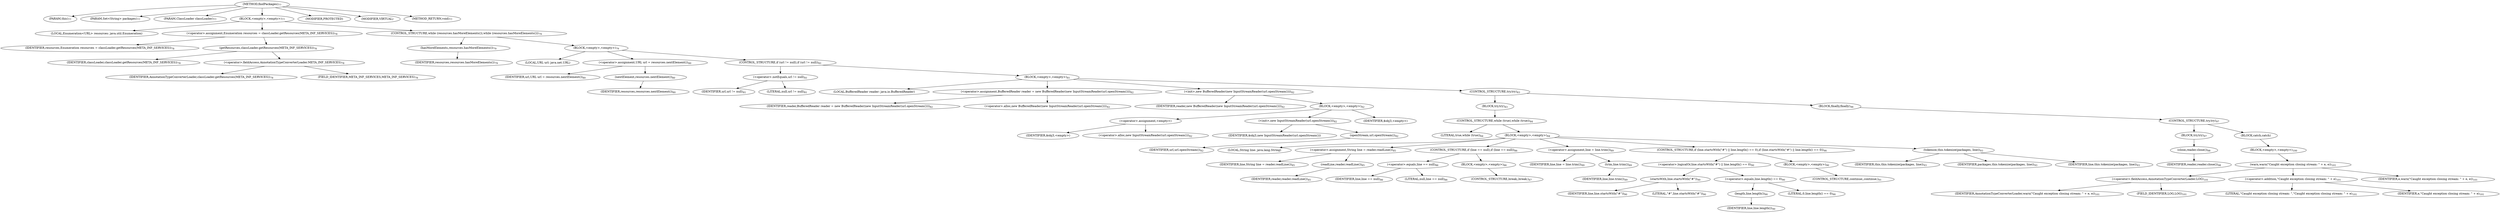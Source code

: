 digraph "findPackages" {  
"135" [label = <(METHOD,findPackages)<SUB>77</SUB>> ]
"15" [label = <(PARAM,this)<SUB>77</SUB>> ]
"136" [label = <(PARAM,Set&lt;String&gt; packages)<SUB>77</SUB>> ]
"137" [label = <(PARAM,ClassLoader classLoader)<SUB>77</SUB>> ]
"138" [label = <(BLOCK,&lt;empty&gt;,&lt;empty&gt;)<SUB>77</SUB>> ]
"139" [label = <(LOCAL,Enumeration&lt;URL&gt; resources: java.util.Enumeration)> ]
"140" [label = <(&lt;operator&gt;.assignment,Enumeration resources = classLoader.getResources(META_INF_SERVICES))<SUB>78</SUB>> ]
"141" [label = <(IDENTIFIER,resources,Enumeration resources = classLoader.getResources(META_INF_SERVICES))<SUB>78</SUB>> ]
"142" [label = <(getResources,classLoader.getResources(META_INF_SERVICES))<SUB>78</SUB>> ]
"143" [label = <(IDENTIFIER,classLoader,classLoader.getResources(META_INF_SERVICES))<SUB>78</SUB>> ]
"144" [label = <(&lt;operator&gt;.fieldAccess,AnnotationTypeConverterLoader.META_INF_SERVICES)<SUB>78</SUB>> ]
"145" [label = <(IDENTIFIER,AnnotationTypeConverterLoader,classLoader.getResources(META_INF_SERVICES))<SUB>78</SUB>> ]
"146" [label = <(FIELD_IDENTIFIER,META_INF_SERVICES,META_INF_SERVICES)<SUB>78</SUB>> ]
"147" [label = <(CONTROL_STRUCTURE,while (resources.hasMoreElements()),while (resources.hasMoreElements()))<SUB>79</SUB>> ]
"148" [label = <(hasMoreElements,resources.hasMoreElements())<SUB>79</SUB>> ]
"149" [label = <(IDENTIFIER,resources,resources.hasMoreElements())<SUB>79</SUB>> ]
"150" [label = <(BLOCK,&lt;empty&gt;,&lt;empty&gt;)<SUB>79</SUB>> ]
"151" [label = <(LOCAL,URL url: java.net.URL)> ]
"152" [label = <(&lt;operator&gt;.assignment,URL url = resources.nextElement())<SUB>80</SUB>> ]
"153" [label = <(IDENTIFIER,url,URL url = resources.nextElement())<SUB>80</SUB>> ]
"154" [label = <(nextElement,resources.nextElement())<SUB>80</SUB>> ]
"155" [label = <(IDENTIFIER,resources,resources.nextElement())<SUB>80</SUB>> ]
"156" [label = <(CONTROL_STRUCTURE,if (url != null),if (url != null))<SUB>81</SUB>> ]
"157" [label = <(&lt;operator&gt;.notEquals,url != null)<SUB>81</SUB>> ]
"158" [label = <(IDENTIFIER,url,url != null)<SUB>81</SUB>> ]
"159" [label = <(LITERAL,null,url != null)<SUB>81</SUB>> ]
"160" [label = <(BLOCK,&lt;empty&gt;,&lt;empty&gt;)<SUB>81</SUB>> ]
"13" [label = <(LOCAL,BufferedReader reader: java.io.BufferedReader)> ]
"161" [label = <(&lt;operator&gt;.assignment,BufferedReader reader = new BufferedReader(new InputStreamReader(url.openStream())))<SUB>82</SUB>> ]
"162" [label = <(IDENTIFIER,reader,BufferedReader reader = new BufferedReader(new InputStreamReader(url.openStream())))<SUB>82</SUB>> ]
"163" [label = <(&lt;operator&gt;.alloc,new BufferedReader(new InputStreamReader(url.openStream())))<SUB>82</SUB>> ]
"164" [label = <(&lt;init&gt;,new BufferedReader(new InputStreamReader(url.openStream())))<SUB>82</SUB>> ]
"12" [label = <(IDENTIFIER,reader,new BufferedReader(new InputStreamReader(url.openStream())))<SUB>82</SUB>> ]
"165" [label = <(BLOCK,&lt;empty&gt;,&lt;empty&gt;)<SUB>82</SUB>> ]
"166" [label = <(&lt;operator&gt;.assignment,&lt;empty&gt;)> ]
"167" [label = <(IDENTIFIER,$obj3,&lt;empty&gt;)> ]
"168" [label = <(&lt;operator&gt;.alloc,new InputStreamReader(url.openStream()))<SUB>82</SUB>> ]
"169" [label = <(&lt;init&gt;,new InputStreamReader(url.openStream()))<SUB>82</SUB>> ]
"170" [label = <(IDENTIFIER,$obj3,new InputStreamReader(url.openStream()))> ]
"171" [label = <(openStream,url.openStream())<SUB>82</SUB>> ]
"172" [label = <(IDENTIFIER,url,url.openStream())<SUB>82</SUB>> ]
"173" [label = <(IDENTIFIER,$obj3,&lt;empty&gt;)> ]
"174" [label = <(CONTROL_STRUCTURE,try,try)<SUB>83</SUB>> ]
"175" [label = <(BLOCK,try,try)<SUB>83</SUB>> ]
"176" [label = <(CONTROL_STRUCTURE,while (true),while (true))<SUB>84</SUB>> ]
"177" [label = <(LITERAL,true,while (true))<SUB>84</SUB>> ]
"178" [label = <(BLOCK,&lt;empty&gt;,&lt;empty&gt;)<SUB>84</SUB>> ]
"179" [label = <(LOCAL,String line: java.lang.String)> ]
"180" [label = <(&lt;operator&gt;.assignment,String line = reader.readLine())<SUB>85</SUB>> ]
"181" [label = <(IDENTIFIER,line,String line = reader.readLine())<SUB>85</SUB>> ]
"182" [label = <(readLine,reader.readLine())<SUB>85</SUB>> ]
"183" [label = <(IDENTIFIER,reader,reader.readLine())<SUB>85</SUB>> ]
"184" [label = <(CONTROL_STRUCTURE,if (line == null),if (line == null))<SUB>86</SUB>> ]
"185" [label = <(&lt;operator&gt;.equals,line == null)<SUB>86</SUB>> ]
"186" [label = <(IDENTIFIER,line,line == null)<SUB>86</SUB>> ]
"187" [label = <(LITERAL,null,line == null)<SUB>86</SUB>> ]
"188" [label = <(BLOCK,&lt;empty&gt;,&lt;empty&gt;)<SUB>86</SUB>> ]
"189" [label = <(CONTROL_STRUCTURE,break;,break;)<SUB>87</SUB>> ]
"190" [label = <(&lt;operator&gt;.assignment,line = line.trim())<SUB>89</SUB>> ]
"191" [label = <(IDENTIFIER,line,line = line.trim())<SUB>89</SUB>> ]
"192" [label = <(trim,line.trim())<SUB>89</SUB>> ]
"193" [label = <(IDENTIFIER,line,line.trim())<SUB>89</SUB>> ]
"194" [label = <(CONTROL_STRUCTURE,if (line.startsWith(&quot;#&quot;) || line.length() == 0),if (line.startsWith(&quot;#&quot;) || line.length() == 0))<SUB>90</SUB>> ]
"195" [label = <(&lt;operator&gt;.logicalOr,line.startsWith(&quot;#&quot;) || line.length() == 0)<SUB>90</SUB>> ]
"196" [label = <(startsWith,line.startsWith(&quot;#&quot;))<SUB>90</SUB>> ]
"197" [label = <(IDENTIFIER,line,line.startsWith(&quot;#&quot;))<SUB>90</SUB>> ]
"198" [label = <(LITERAL,&quot;#&quot;,line.startsWith(&quot;#&quot;))<SUB>90</SUB>> ]
"199" [label = <(&lt;operator&gt;.equals,line.length() == 0)<SUB>90</SUB>> ]
"200" [label = <(length,line.length())<SUB>90</SUB>> ]
"201" [label = <(IDENTIFIER,line,line.length())<SUB>90</SUB>> ]
"202" [label = <(LITERAL,0,line.length() == 0)<SUB>90</SUB>> ]
"203" [label = <(BLOCK,&lt;empty&gt;,&lt;empty&gt;)<SUB>90</SUB>> ]
"204" [label = <(CONTROL_STRUCTURE,continue;,continue;)<SUB>91</SUB>> ]
"205" [label = <(tokenize,this.tokenize(packages, line))<SUB>93</SUB>> ]
"14" [label = <(IDENTIFIER,this,this.tokenize(packages, line))<SUB>93</SUB>> ]
"206" [label = <(IDENTIFIER,packages,this.tokenize(packages, line))<SUB>93</SUB>> ]
"207" [label = <(IDENTIFIER,line,this.tokenize(packages, line))<SUB>93</SUB>> ]
"208" [label = <(BLOCK,finally,finally)<SUB>96</SUB>> ]
"209" [label = <(CONTROL_STRUCTURE,try,try)<SUB>97</SUB>> ]
"210" [label = <(BLOCK,try,try)<SUB>97</SUB>> ]
"211" [label = <(close,reader.close())<SUB>98</SUB>> ]
"212" [label = <(IDENTIFIER,reader,reader.close())<SUB>98</SUB>> ]
"213" [label = <(BLOCK,catch,catch)> ]
"214" [label = <(BLOCK,&lt;empty&gt;,&lt;empty&gt;)<SUB>100</SUB>> ]
"215" [label = <(warn,warn(&quot;Caught exception closing stream: &quot; + e, e))<SUB>101</SUB>> ]
"216" [label = <(&lt;operator&gt;.fieldAccess,AnnotationTypeConverterLoader.LOG)<SUB>101</SUB>> ]
"217" [label = <(IDENTIFIER,AnnotationTypeConverterLoader,warn(&quot;Caught exception closing stream: &quot; + e, e))<SUB>101</SUB>> ]
"218" [label = <(FIELD_IDENTIFIER,LOG,LOG)<SUB>101</SUB>> ]
"219" [label = <(&lt;operator&gt;.addition,&quot;Caught exception closing stream: &quot; + e)<SUB>101</SUB>> ]
"220" [label = <(LITERAL,&quot;Caught exception closing stream: &quot;,&quot;Caught exception closing stream: &quot; + e)<SUB>101</SUB>> ]
"221" [label = <(IDENTIFIER,e,&quot;Caught exception closing stream: &quot; + e)<SUB>101</SUB>> ]
"222" [label = <(IDENTIFIER,e,warn(&quot;Caught exception closing stream: &quot; + e, e))<SUB>101</SUB>> ]
"223" [label = <(MODIFIER,PROTECTED)> ]
"224" [label = <(MODIFIER,VIRTUAL)> ]
"225" [label = <(METHOD_RETURN,void)<SUB>77</SUB>> ]
  "135" -> "15" 
  "135" -> "136" 
  "135" -> "137" 
  "135" -> "138" 
  "135" -> "223" 
  "135" -> "224" 
  "135" -> "225" 
  "138" -> "139" 
  "138" -> "140" 
  "138" -> "147" 
  "140" -> "141" 
  "140" -> "142" 
  "142" -> "143" 
  "142" -> "144" 
  "144" -> "145" 
  "144" -> "146" 
  "147" -> "148" 
  "147" -> "150" 
  "148" -> "149" 
  "150" -> "151" 
  "150" -> "152" 
  "150" -> "156" 
  "152" -> "153" 
  "152" -> "154" 
  "154" -> "155" 
  "156" -> "157" 
  "156" -> "160" 
  "157" -> "158" 
  "157" -> "159" 
  "160" -> "13" 
  "160" -> "161" 
  "160" -> "164" 
  "160" -> "174" 
  "161" -> "162" 
  "161" -> "163" 
  "164" -> "12" 
  "164" -> "165" 
  "165" -> "166" 
  "165" -> "169" 
  "165" -> "173" 
  "166" -> "167" 
  "166" -> "168" 
  "169" -> "170" 
  "169" -> "171" 
  "171" -> "172" 
  "174" -> "175" 
  "174" -> "208" 
  "175" -> "176" 
  "176" -> "177" 
  "176" -> "178" 
  "178" -> "179" 
  "178" -> "180" 
  "178" -> "184" 
  "178" -> "190" 
  "178" -> "194" 
  "178" -> "205" 
  "180" -> "181" 
  "180" -> "182" 
  "182" -> "183" 
  "184" -> "185" 
  "184" -> "188" 
  "185" -> "186" 
  "185" -> "187" 
  "188" -> "189" 
  "190" -> "191" 
  "190" -> "192" 
  "192" -> "193" 
  "194" -> "195" 
  "194" -> "203" 
  "195" -> "196" 
  "195" -> "199" 
  "196" -> "197" 
  "196" -> "198" 
  "199" -> "200" 
  "199" -> "202" 
  "200" -> "201" 
  "203" -> "204" 
  "205" -> "14" 
  "205" -> "206" 
  "205" -> "207" 
  "208" -> "209" 
  "209" -> "210" 
  "209" -> "213" 
  "210" -> "211" 
  "211" -> "212" 
  "213" -> "214" 
  "214" -> "215" 
  "215" -> "216" 
  "215" -> "219" 
  "215" -> "222" 
  "216" -> "217" 
  "216" -> "218" 
  "219" -> "220" 
  "219" -> "221" 
}
